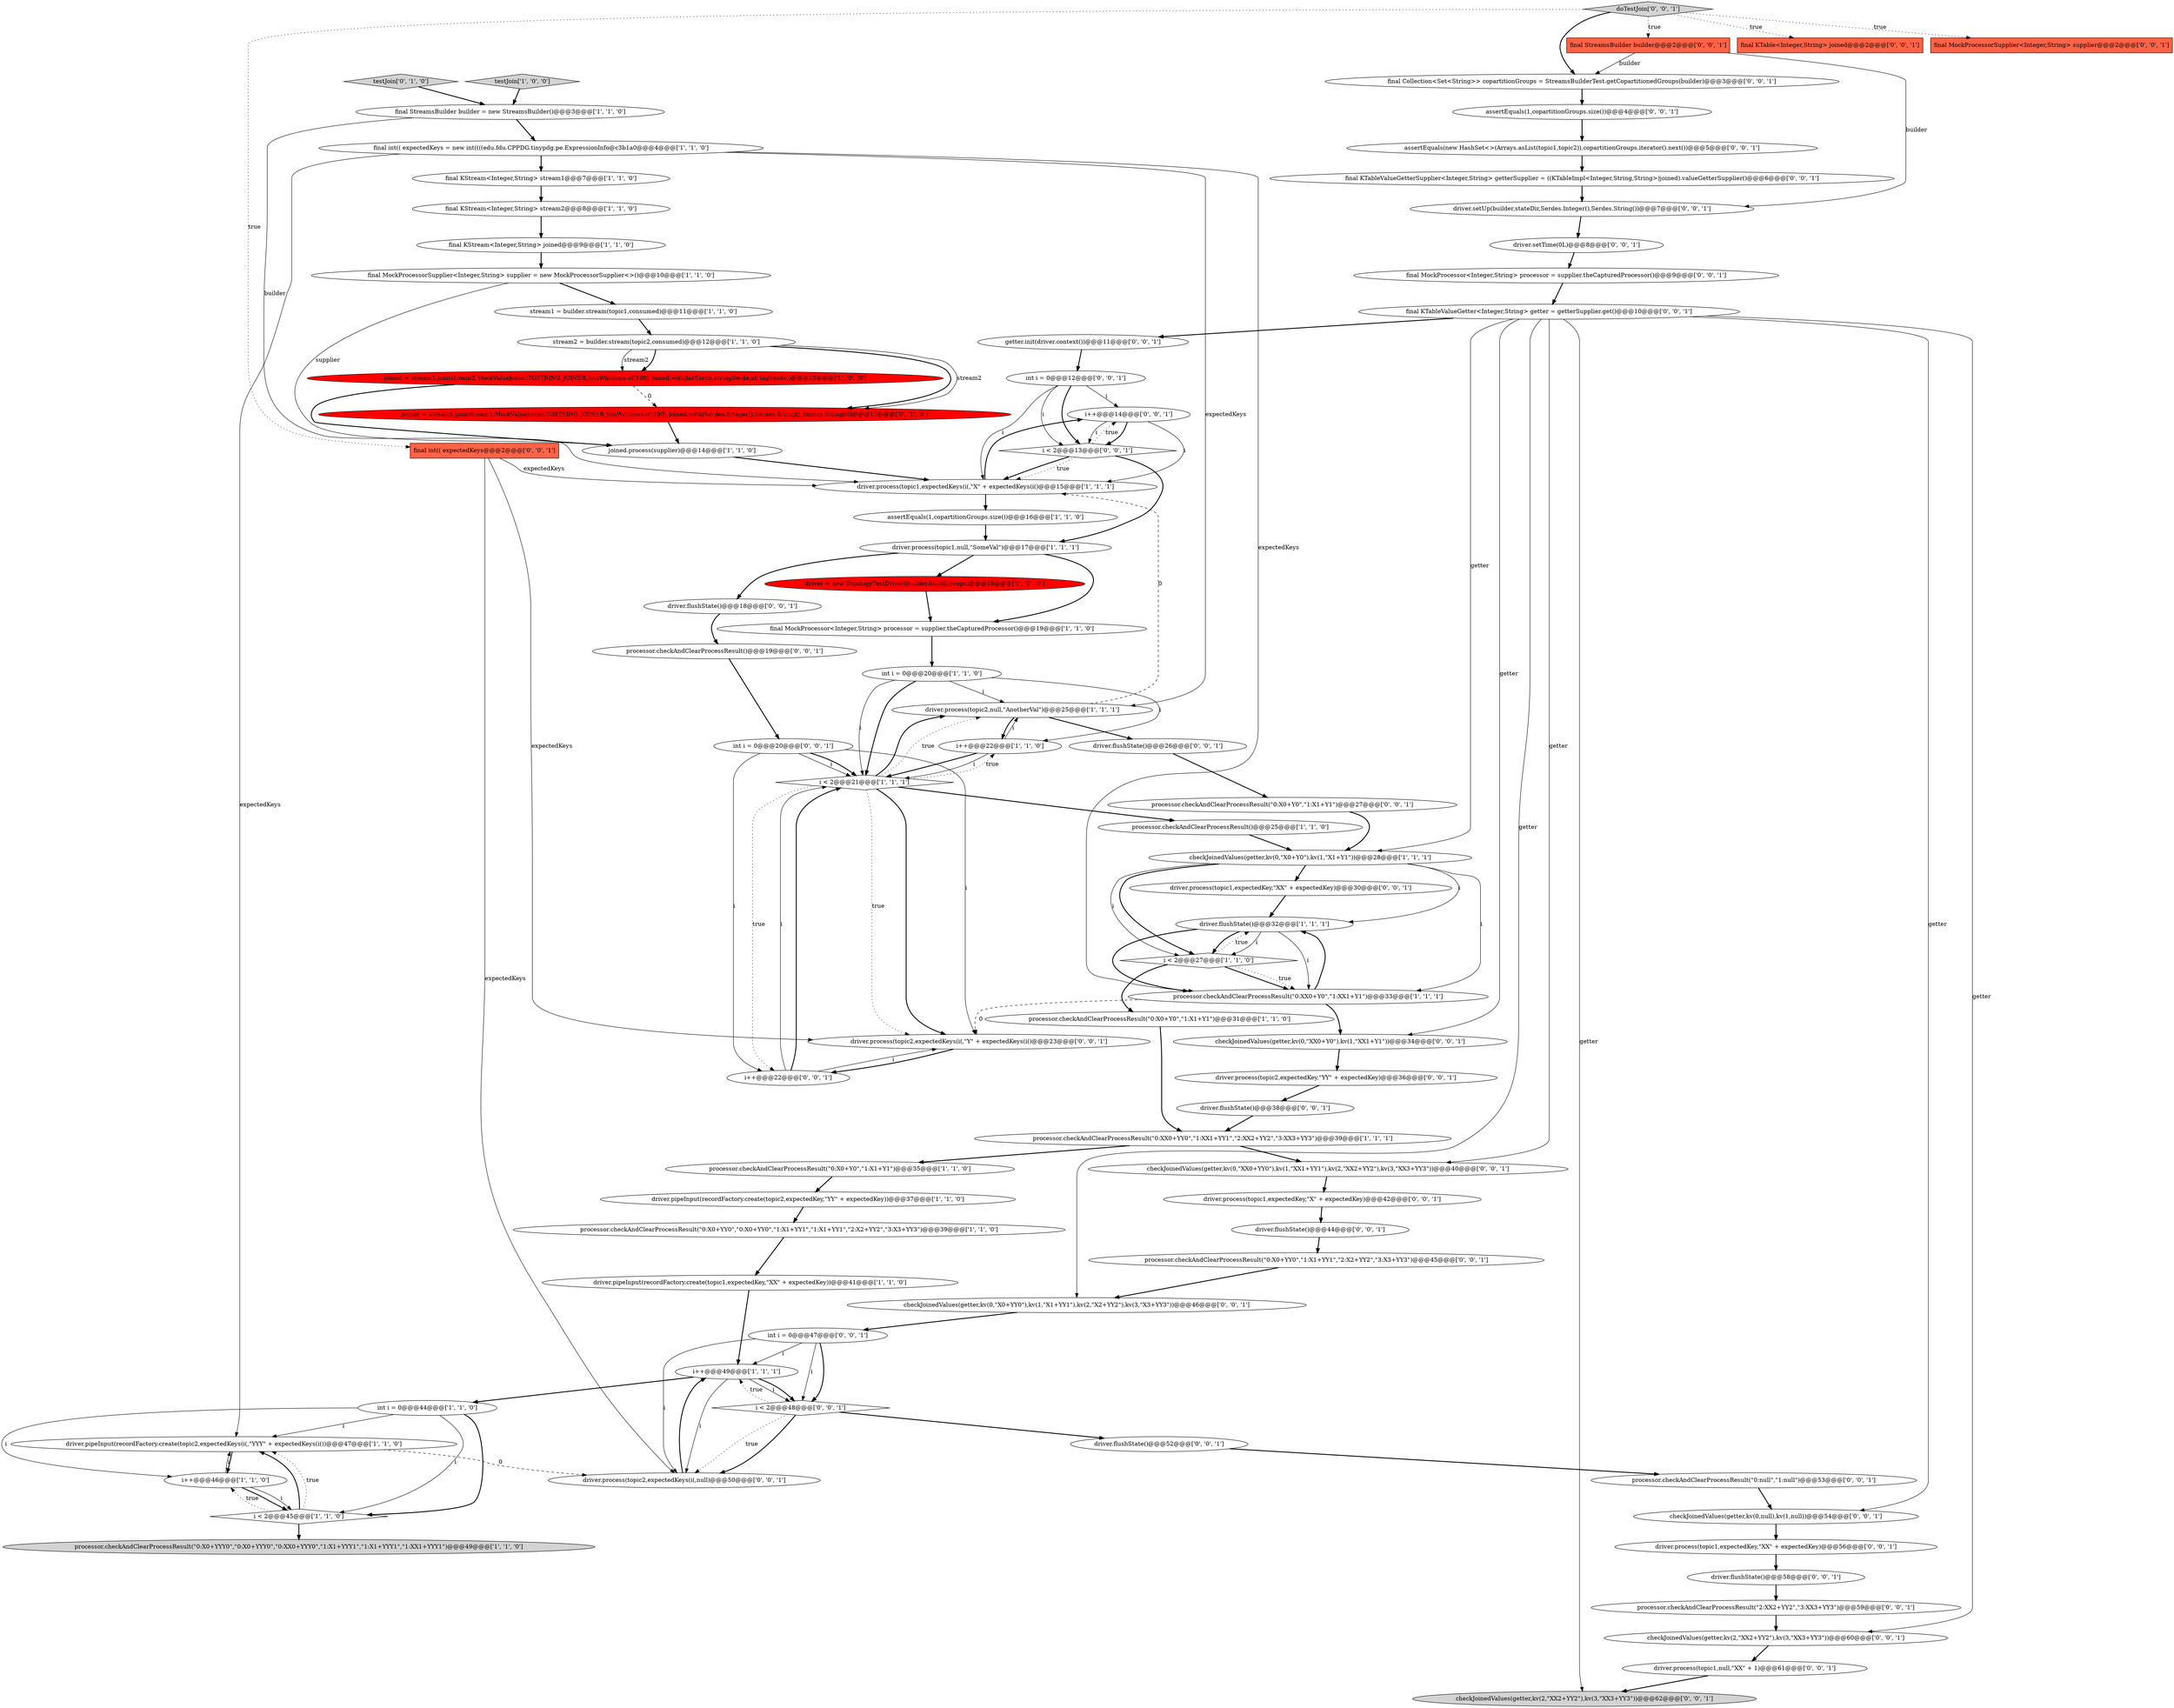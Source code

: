 digraph {
40 [style = filled, label = "final KTableValueGetter<Integer,String> getter = getterSupplier.get()@@@10@@@['0', '0', '1']", fillcolor = white, shape = ellipse image = "AAA0AAABBB3BBB"];
50 [style = filled, label = "driver.process(topic1,expectedKey,\"XX\" + expectedKey)@@@30@@@['0', '0', '1']", fillcolor = white, shape = ellipse image = "AAA0AAABBB3BBB"];
67 [style = filled, label = "driver.flushState()@@@44@@@['0', '0', '1']", fillcolor = white, shape = ellipse image = "AAA0AAABBB3BBB"];
30 [style = filled, label = "driver.pipeInput(recordFactory.create(topic1,expectedKey,\"XX\" + expectedKey))@@@41@@@['1', '1', '0']", fillcolor = white, shape = ellipse image = "AAA0AAABBB1BBB"];
39 [style = filled, label = "doTestJoin['0', '0', '1']", fillcolor = lightgray, shape = diamond image = "AAA0AAABBB3BBB"];
21 [style = filled, label = "int i = 0@@@44@@@['1', '1', '0']", fillcolor = white, shape = ellipse image = "AAA0AAABBB1BBB"];
19 [style = filled, label = "driver.process(topic2,null,\"AnotherVal\")@@@25@@@['1', '1', '1']", fillcolor = white, shape = ellipse image = "AAA0AAABBB1BBB"];
27 [style = filled, label = "final MockProcessorSupplier<Integer,String> supplier = new MockProcessorSupplier<>()@@@10@@@['1', '1', '0']", fillcolor = white, shape = ellipse image = "AAA0AAABBB1BBB"];
63 [style = filled, label = "driver.setUp(builder,stateDir,Serdes.Integer(),Serdes.String())@@@7@@@['0', '0', '1']", fillcolor = white, shape = ellipse image = "AAA0AAABBB3BBB"];
10 [style = filled, label = "driver.pipeInput(recordFactory.create(topic2,expectedKeys(i(,\"YYY\" + expectedKeys(i())@@@47@@@['1', '1', '0']", fillcolor = white, shape = ellipse image = "AAA0AAABBB1BBB"];
36 [style = filled, label = "i < 2@@@45@@@['1', '1', '0']", fillcolor = white, shape = diamond image = "AAA0AAABBB1BBB"];
29 [style = filled, label = "driver = new TopologyTestDriver(builder.build(),props)@@@18@@@['1', '0', '0']", fillcolor = red, shape = ellipse image = "AAA1AAABBB1BBB"];
66 [style = filled, label = "checkJoinedValues(getter,kv(0,\"XX0+Y0\"),kv(1,\"XX1+Y1\"))@@@34@@@['0', '0', '1']", fillcolor = white, shape = ellipse image = "AAA0AAABBB3BBB"];
69 [style = filled, label = "processor.checkAndClearProcessResult()@@@19@@@['0', '0', '1']", fillcolor = white, shape = ellipse image = "AAA0AAABBB3BBB"];
24 [style = filled, label = "processor.checkAndClearProcessResult(\"0:X0+YYY0\",\"0:X0+YYY0\",\"0:XX0+YYY0\",\"1:X1+YYY1\",\"1:X1+YYY1\",\"1:XX1+YYY1\")@@@49@@@['1', '1', '0']", fillcolor = lightgray, shape = ellipse image = "AAA0AAABBB1BBB"];
53 [style = filled, label = "driver.process(topic1,null,\"XX\" + 1)@@@61@@@['0', '0', '1']", fillcolor = white, shape = ellipse image = "AAA0AAABBB3BBB"];
5 [style = filled, label = "final int(( expectedKeys = new int((((edu.fdu.CPPDG.tinypdg.pe.ExpressionInfo@c3b1a0@@@4@@@['1', '1', '0']", fillcolor = white, shape = ellipse image = "AAA0AAABBB1BBB"];
31 [style = filled, label = "processor.checkAndClearProcessResult(\"0:X0+Y0\",\"1:X1+Y1\")@@@35@@@['1', '1', '0']", fillcolor = white, shape = ellipse image = "AAA0AAABBB1BBB"];
55 [style = filled, label = "final KTableValueGetterSupplier<Integer,String> getterSupplier = ((KTableImpl<Integer,String,String>)joined).valueGetterSupplier()@@@6@@@['0', '0', '1']", fillcolor = white, shape = ellipse image = "AAA0AAABBB3BBB"];
70 [style = filled, label = "getter.init(driver.context())@@@11@@@['0', '0', '1']", fillcolor = white, shape = ellipse image = "AAA0AAABBB3BBB"];
77 [style = filled, label = "assertEquals(1,copartitionGroups.size())@@@4@@@['0', '0', '1']", fillcolor = white, shape = ellipse image = "AAA0AAABBB3BBB"];
44 [style = filled, label = "driver.process(topic2,expectedKey,\"YY\" + expectedKey)@@@36@@@['0', '0', '1']", fillcolor = white, shape = ellipse image = "AAA0AAABBB3BBB"];
33 [style = filled, label = "final StreamsBuilder builder = new StreamsBuilder()@@@3@@@['1', '1', '0']", fillcolor = white, shape = ellipse image = "AAA0AAABBB1BBB"];
3 [style = filled, label = "i < 2@@@21@@@['1', '1', '1']", fillcolor = white, shape = diamond image = "AAA0AAABBB1BBB"];
15 [style = filled, label = "final KStream<Integer,String> stream2@@@8@@@['1', '1', '0']", fillcolor = white, shape = ellipse image = "AAA0AAABBB1BBB"];
8 [style = filled, label = "stream1 = builder.stream(topic1,consumed)@@@11@@@['1', '1', '0']", fillcolor = white, shape = ellipse image = "AAA0AAABBB1BBB"];
32 [style = filled, label = "final KStream<Integer,String> joined@@@9@@@['1', '1', '0']", fillcolor = white, shape = ellipse image = "AAA0AAABBB1BBB"];
41 [style = filled, label = "checkJoinedValues(getter,kv(0,\"XX0+YY0\"),kv(1,\"XX1+YY1\"),kv(2,\"XX2+YY2\"),kv(3,\"XX3+YY3\"))@@@40@@@['0', '0', '1']", fillcolor = white, shape = ellipse image = "AAA0AAABBB3BBB"];
25 [style = filled, label = "i++@@@46@@@['1', '1', '0']", fillcolor = white, shape = ellipse image = "AAA0AAABBB1BBB"];
43 [style = filled, label = "i++@@@14@@@['0', '0', '1']", fillcolor = white, shape = ellipse image = "AAA0AAABBB3BBB"];
35 [style = filled, label = "processor.checkAndClearProcessResult(\"0:XX0+YY0\",\"1:XX1+YY1\",\"2:XX2+YY2\",\"3:XX3+YY3\")@@@39@@@['1', '1', '1']", fillcolor = white, shape = ellipse image = "AAA0AAABBB1BBB"];
47 [style = filled, label = "processor.checkAndClearProcessResult(\"2:XX2+YY2\",\"3:XX3+YY3\")@@@59@@@['0', '0', '1']", fillcolor = white, shape = ellipse image = "AAA0AAABBB3BBB"];
48 [style = filled, label = "checkJoinedValues(getter,kv(2,\"XX2+YY2\"),kv(3,\"XX3+YY3\"))@@@60@@@['0', '0', '1']", fillcolor = white, shape = ellipse image = "AAA0AAABBB3BBB"];
14 [style = filled, label = "i++@@@49@@@['1', '1', '1']", fillcolor = white, shape = ellipse image = "AAA0AAABBB1BBB"];
45 [style = filled, label = "driver.process(topic1,expectedKey,\"XX\" + expectedKey)@@@56@@@['0', '0', '1']", fillcolor = white, shape = ellipse image = "AAA0AAABBB3BBB"];
7 [style = filled, label = "processor.checkAndClearProcessResult(\"0:X0+Y0\",\"1:X1+Y1\")@@@31@@@['1', '1', '0']", fillcolor = white, shape = ellipse image = "AAA0AAABBB1BBB"];
54 [style = filled, label = "assertEquals(new HashSet<>(Arrays.asList(topic1,topic2)),copartitionGroups.iterator().next())@@@5@@@['0', '0', '1']", fillcolor = white, shape = ellipse image = "AAA0AAABBB3BBB"];
83 [style = filled, label = "processor.checkAndClearProcessResult(\"0:null\",\"1:null\")@@@53@@@['0', '0', '1']", fillcolor = white, shape = ellipse image = "AAA0AAABBB3BBB"];
20 [style = filled, label = "processor.checkAndClearProcessResult(\"0:XX0+Y0\",\"1:XX1+Y1\")@@@33@@@['1', '1', '1']", fillcolor = white, shape = ellipse image = "AAA0AAABBB1BBB"];
13 [style = filled, label = "testJoin['1', '0', '0']", fillcolor = lightgray, shape = diamond image = "AAA0AAABBB1BBB"];
22 [style = filled, label = "int i = 0@@@20@@@['1', '1', '0']", fillcolor = white, shape = ellipse image = "AAA0AAABBB1BBB"];
12 [style = filled, label = "processor.checkAndClearProcessResult()@@@25@@@['1', '1', '0']", fillcolor = white, shape = ellipse image = "AAA0AAABBB1BBB"];
26 [style = filled, label = "assertEquals(1,copartitionGroups.size())@@@16@@@['1', '1', '0']", fillcolor = white, shape = ellipse image = "AAA0AAABBB1BBB"];
49 [style = filled, label = "int i = 0@@@12@@@['0', '0', '1']", fillcolor = white, shape = ellipse image = "AAA0AAABBB3BBB"];
64 [style = filled, label = "int i = 0@@@47@@@['0', '0', '1']", fillcolor = white, shape = ellipse image = "AAA0AAABBB3BBB"];
68 [style = filled, label = "driver.flushState()@@@18@@@['0', '0', '1']", fillcolor = white, shape = ellipse image = "AAA0AAABBB3BBB"];
58 [style = filled, label = "checkJoinedValues(getter,kv(2,\"XX2+YY2\"),kv(3,\"XX3+YY3\"))@@@62@@@['0', '0', '1']", fillcolor = lightgray, shape = ellipse image = "AAA0AAABBB3BBB"];
28 [style = filled, label = "driver.process(topic1,expectedKeys(i(,\"X\" + expectedKeys(i()@@@15@@@['1', '1', '1']", fillcolor = white, shape = ellipse image = "AAA0AAABBB1BBB"];
37 [style = filled, label = "joined = stream1.join(stream2,MockValueJoiner.TOSTRING_JOINER,JoinWindows.of(100),Joined.with(Serdes.Integer(),Serdes.String(),Serdes.String()))@@@13@@@['0', '1', '0']", fillcolor = red, shape = ellipse image = "AAA1AAABBB2BBB"];
73 [style = filled, label = "driver.flushState()@@@38@@@['0', '0', '1']", fillcolor = white, shape = ellipse image = "AAA0AAABBB3BBB"];
18 [style = filled, label = "final KStream<Integer,String> stream1@@@7@@@['1', '1', '0']", fillcolor = white, shape = ellipse image = "AAA0AAABBB1BBB"];
61 [style = filled, label = "int i = 0@@@20@@@['0', '0', '1']", fillcolor = white, shape = ellipse image = "AAA0AAABBB3BBB"];
75 [style = filled, label = "final Collection<Set<String>> copartitionGroups = StreamsBuilderTest.getCopartitionedGroups(builder)@@@3@@@['0', '0', '1']", fillcolor = white, shape = ellipse image = "AAA0AAABBB3BBB"];
72 [style = filled, label = "final KTable<Integer,String> joined@@@2@@@['0', '0', '1']", fillcolor = tomato, shape = box image = "AAA0AAABBB3BBB"];
11 [style = filled, label = "stream2 = builder.stream(topic2,consumed)@@@12@@@['1', '1', '0']", fillcolor = white, shape = ellipse image = "AAA0AAABBB1BBB"];
17 [style = filled, label = "joined = stream1.join(stream2,MockValueJoiner.TOSTRING_JOINER,JoinWindows.of(100),Joined.with(intSerde,stringSerde,stringSerde))@@@13@@@['1', '0', '0']", fillcolor = red, shape = ellipse image = "AAA1AAABBB1BBB"];
42 [style = filled, label = "i < 2@@@13@@@['0', '0', '1']", fillcolor = white, shape = diamond image = "AAA0AAABBB3BBB"];
59 [style = filled, label = "processor.checkAndClearProcessResult(\"0:X0+Y0\",\"1:X1+Y1\")@@@27@@@['0', '0', '1']", fillcolor = white, shape = ellipse image = "AAA0AAABBB3BBB"];
1 [style = filled, label = "processor.checkAndClearProcessResult(\"0:X0+YY0\",\"0:X0+YY0\",\"1:X1+YY1\",\"1:X1+YY1\",\"2:X2+YY2\",\"3:X3+YY3\")@@@39@@@['1', '1', '0']", fillcolor = white, shape = ellipse image = "AAA0AAABBB1BBB"];
0 [style = filled, label = "driver.process(topic1,null,\"SomeVal\")@@@17@@@['1', '1', '1']", fillcolor = white, shape = ellipse image = "AAA0AAABBB1BBB"];
74 [style = filled, label = "final StreamsBuilder builder@@@2@@@['0', '0', '1']", fillcolor = tomato, shape = box image = "AAA0AAABBB3BBB"];
34 [style = filled, label = "joined.process(supplier)@@@14@@@['1', '1', '0']", fillcolor = white, shape = ellipse image = "AAA0AAABBB1BBB"];
76 [style = filled, label = "i++@@@22@@@['0', '0', '1']", fillcolor = white, shape = ellipse image = "AAA0AAABBB3BBB"];
57 [style = filled, label = "checkJoinedValues(getter,kv(0,\"X0+YY0\"),kv(1,\"X1+YY1\"),kv(2,\"X2+YY2\"),kv(3,\"X3+YY3\"))@@@46@@@['0', '0', '1']", fillcolor = white, shape = ellipse image = "AAA0AAABBB3BBB"];
60 [style = filled, label = "checkJoinedValues(getter,kv(0,null),kv(1,null))@@@54@@@['0', '0', '1']", fillcolor = white, shape = ellipse image = "AAA0AAABBB3BBB"];
65 [style = filled, label = "final int(( expectedKeys@@@2@@@['0', '0', '1']", fillcolor = tomato, shape = box image = "AAA0AAABBB3BBB"];
46 [style = filled, label = "driver.process(topic2,expectedKeys(i(,\"Y\" + expectedKeys(i()@@@23@@@['0', '0', '1']", fillcolor = white, shape = ellipse image = "AAA0AAABBB3BBB"];
51 [style = filled, label = "driver.setTime(0L)@@@8@@@['0', '0', '1']", fillcolor = white, shape = ellipse image = "AAA0AAABBB3BBB"];
2 [style = filled, label = "final MockProcessor<Integer,String> processor = supplier.theCapturedProcessor()@@@19@@@['1', '1', '0']", fillcolor = white, shape = ellipse image = "AAA0AAABBB1BBB"];
79 [style = filled, label = "processor.checkAndClearProcessResult(\"0:X0+YY0\",\"1:X1+YY1\",\"2:X2+YY2\",\"3:X3+YY3\")@@@45@@@['0', '0', '1']", fillcolor = white, shape = ellipse image = "AAA0AAABBB3BBB"];
82 [style = filled, label = "driver.flushState()@@@52@@@['0', '0', '1']", fillcolor = white, shape = ellipse image = "AAA0AAABBB3BBB"];
62 [style = filled, label = "i < 2@@@48@@@['0', '0', '1']", fillcolor = white, shape = diamond image = "AAA0AAABBB3BBB"];
6 [style = filled, label = "checkJoinedValues(getter,kv(0,\"X0+Y0\"),kv(1,\"X1+Y1\"))@@@28@@@['1', '1', '1']", fillcolor = white, shape = ellipse image = "AAA0AAABBB1BBB"];
78 [style = filled, label = "driver.flushState()@@@26@@@['0', '0', '1']", fillcolor = white, shape = ellipse image = "AAA0AAABBB3BBB"];
56 [style = filled, label = "final MockProcessorSupplier<Integer,String> supplier@@@2@@@['0', '0', '1']", fillcolor = tomato, shape = box image = "AAA0AAABBB3BBB"];
81 [style = filled, label = "driver.process(topic2,expectedKeys(i(,null)@@@50@@@['0', '0', '1']", fillcolor = white, shape = ellipse image = "AAA0AAABBB3BBB"];
16 [style = filled, label = "i++@@@22@@@['1', '1', '0']", fillcolor = white, shape = ellipse image = "AAA0AAABBB1BBB"];
9 [style = filled, label = "driver.flushState()@@@32@@@['1', '1', '1']", fillcolor = white, shape = ellipse image = "AAA0AAABBB1BBB"];
80 [style = filled, label = "final MockProcessor<Integer,String> processor = supplier.theCapturedProcessor()@@@9@@@['0', '0', '1']", fillcolor = white, shape = ellipse image = "AAA0AAABBB3BBB"];
71 [style = filled, label = "driver.flushState()@@@58@@@['0', '0', '1']", fillcolor = white, shape = ellipse image = "AAA0AAABBB3BBB"];
4 [style = filled, label = "driver.pipeInput(recordFactory.create(topic2,expectedKey,\"YY\" + expectedKey))@@@37@@@['1', '1', '0']", fillcolor = white, shape = ellipse image = "AAA0AAABBB1BBB"];
38 [style = filled, label = "testJoin['0', '1', '0']", fillcolor = lightgray, shape = diamond image = "AAA0AAABBB2BBB"];
23 [style = filled, label = "i < 2@@@27@@@['1', '1', '0']", fillcolor = white, shape = diamond image = "AAA0AAABBB1BBB"];
52 [style = filled, label = "driver.process(topic1,expectedKey,\"X\" + expectedKey)@@@42@@@['0', '0', '1']", fillcolor = white, shape = ellipse image = "AAA0AAABBB3BBB"];
54->55 [style = bold, label=""];
6->9 [style = solid, label="i"];
61->3 [style = solid, label="i"];
68->69 [style = bold, label=""];
20->9 [style = bold, label=""];
35->41 [style = bold, label=""];
9->23 [style = solid, label="i"];
43->28 [style = solid, label="i"];
76->3 [style = solid, label="i"];
19->78 [style = bold, label=""];
40->58 [style = solid, label="getter"];
43->42 [style = bold, label=""];
7->35 [style = bold, label=""];
53->58 [style = bold, label=""];
64->81 [style = solid, label="i"];
1->30 [style = bold, label=""];
55->63 [style = bold, label=""];
16->3 [style = solid, label="i"];
20->46 [style = dashed, label="0"];
14->62 [style = solid, label="i"];
61->3 [style = bold, label=""];
29->2 [style = bold, label=""];
39->65 [style = dotted, label="true"];
36->24 [style = bold, label=""];
21->36 [style = bold, label=""];
28->43 [style = bold, label=""];
40->60 [style = solid, label="getter"];
3->19 [style = bold, label=""];
46->76 [style = bold, label=""];
52->67 [style = bold, label=""];
71->47 [style = bold, label=""];
36->25 [style = dotted, label="true"];
3->76 [style = dotted, label="true"];
30->14 [style = bold, label=""];
22->3 [style = solid, label="i"];
22->16 [style = solid, label="i"];
75->77 [style = bold, label=""];
27->34 [style = solid, label="supplier"];
25->36 [style = solid, label="i"];
59->6 [style = bold, label=""];
8->11 [style = bold, label=""];
19->28 [style = dashed, label="0"];
49->28 [style = solid, label="i"];
16->3 [style = bold, label=""];
35->31 [style = bold, label=""];
3->46 [style = bold, label=""];
33->28 [style = solid, label="builder"];
63->51 [style = bold, label=""];
47->48 [style = bold, label=""];
62->82 [style = bold, label=""];
25->36 [style = bold, label=""];
44->73 [style = bold, label=""];
40->41 [style = solid, label="getter"];
83->60 [style = bold, label=""];
0->68 [style = bold, label=""];
18->15 [style = bold, label=""];
79->57 [style = bold, label=""];
49->42 [style = solid, label="i"];
11->37 [style = bold, label=""];
39->75 [style = bold, label=""];
31->4 [style = bold, label=""];
73->35 [style = bold, label=""];
0->29 [style = bold, label=""];
76->3 [style = bold, label=""];
5->20 [style = solid, label="expectedKeys"];
23->9 [style = dotted, label="true"];
45->71 [style = bold, label=""];
17->34 [style = bold, label=""];
26->0 [style = bold, label=""];
16->19 [style = solid, label="i"];
10->25 [style = bold, label=""];
42->43 [style = dotted, label="true"];
22->19 [style = solid, label="i"];
11->17 [style = bold, label=""];
21->10 [style = solid, label="i"];
23->7 [style = bold, label=""];
38->33 [style = bold, label=""];
27->8 [style = bold, label=""];
11->17 [style = solid, label="stream2"];
14->21 [style = bold, label=""];
61->46 [style = solid, label="i"];
39->74 [style = dotted, label="true"];
40->57 [style = solid, label="getter"];
80->40 [style = bold, label=""];
23->20 [style = bold, label=""];
6->20 [style = solid, label="i"];
40->48 [style = solid, label="getter"];
40->6 [style = solid, label="getter"];
6->23 [style = bold, label=""];
78->59 [style = bold, label=""];
32->27 [style = bold, label=""];
28->26 [style = bold, label=""];
9->20 [style = bold, label=""];
5->18 [style = bold, label=""];
81->14 [style = bold, label=""];
3->12 [style = bold, label=""];
33->5 [style = bold, label=""];
42->28 [style = dotted, label="true"];
77->54 [style = bold, label=""];
62->14 [style = dotted, label="true"];
42->0 [style = bold, label=""];
82->83 [style = bold, label=""];
19->16 [style = bold, label=""];
21->25 [style = solid, label="i"];
34->28 [style = bold, label=""];
23->20 [style = dotted, label="true"];
64->62 [style = bold, label=""];
65->81 [style = solid, label="expectedKeys"];
3->46 [style = dotted, label="true"];
11->37 [style = solid, label="stream2"];
20->66 [style = bold, label=""];
4->1 [style = bold, label=""];
25->10 [style = solid, label="i"];
42->28 [style = bold, label=""];
62->81 [style = bold, label=""];
21->36 [style = solid, label="i"];
67->79 [style = bold, label=""];
43->42 [style = solid, label="i"];
74->63 [style = solid, label="builder"];
65->46 [style = solid, label="expectedKeys"];
70->49 [style = bold, label=""];
5->19 [style = solid, label="expectedKeys"];
36->10 [style = bold, label=""];
49->42 [style = bold, label=""];
40->70 [style = bold, label=""];
50->9 [style = bold, label=""];
57->64 [style = bold, label=""];
64->14 [style = solid, label="i"];
6->23 [style = solid, label="i"];
0->2 [style = bold, label=""];
62->81 [style = dotted, label="true"];
48->53 [style = bold, label=""];
40->66 [style = solid, label="getter"];
12->6 [style = bold, label=""];
74->75 [style = solid, label="builder"];
69->61 [style = bold, label=""];
14->81 [style = solid, label="i"];
41->52 [style = bold, label=""];
36->10 [style = dotted, label="true"];
60->45 [style = bold, label=""];
64->62 [style = solid, label="i"];
22->3 [style = bold, label=""];
9->23 [style = bold, label=""];
3->19 [style = dotted, label="true"];
39->72 [style = dotted, label="true"];
76->46 [style = solid, label="i"];
37->34 [style = bold, label=""];
5->10 [style = solid, label="expectedKeys"];
65->28 [style = solid, label="expectedKeys"];
6->50 [style = bold, label=""];
10->81 [style = dashed, label="0"];
9->20 [style = solid, label="i"];
14->62 [style = bold, label=""];
49->43 [style = solid, label="i"];
39->56 [style = dotted, label="true"];
17->37 [style = dashed, label="0"];
2->22 [style = bold, label=""];
13->33 [style = bold, label=""];
15->32 [style = bold, label=""];
51->80 [style = bold, label=""];
3->16 [style = dotted, label="true"];
61->76 [style = solid, label="i"];
66->44 [style = bold, label=""];
}
